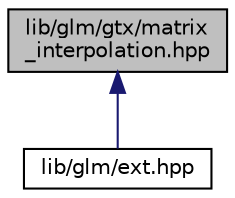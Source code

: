 digraph "lib/glm/gtx/matrix_interpolation.hpp"
{
  edge [fontname="Helvetica",fontsize="10",labelfontname="Helvetica",labelfontsize="10"];
  node [fontname="Helvetica",fontsize="10",shape=record];
  Node57 [label="lib/glm/gtx/matrix\l_interpolation.hpp",height=0.2,width=0.4,color="black", fillcolor="grey75", style="filled", fontcolor="black"];
  Node57 -> Node58 [dir="back",color="midnightblue",fontsize="10",style="solid",fontname="Helvetica"];
  Node58 [label="lib/glm/ext.hpp",height=0.2,width=0.4,color="black", fillcolor="white", style="filled",URL="$ext_8hpp_source.html"];
}
